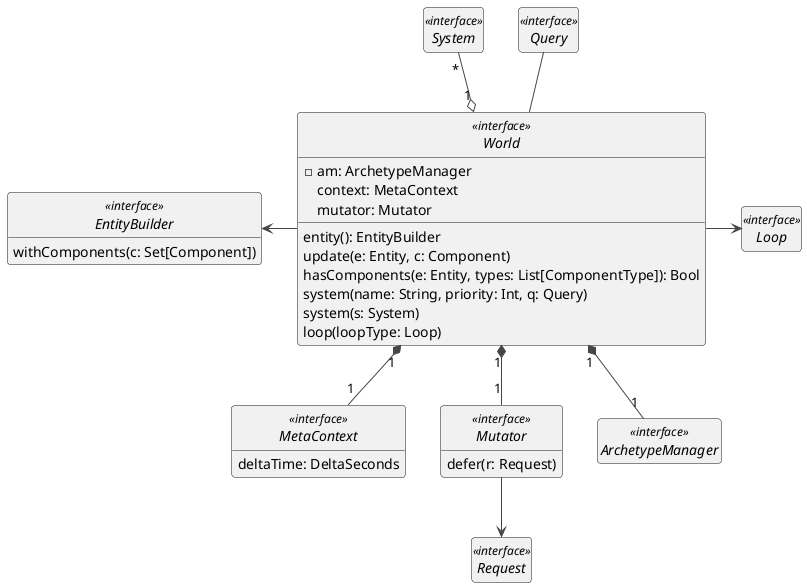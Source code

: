 @startuml

!theme vibrant

interface World <<interface>> {
  -am: ArchetypeManager
  context: MetaContext
  mutator: Mutator
  entity(): EntityBuilder 
  update(e: Entity, c: Component)
  hasComponents(e: Entity, types: List[ComponentType]): Bool
  system(name: String, priority: Int, q: Query)
  system(s: System)
  loop(loopType: Loop)
}

interface Loop <<interface>>

interface MetaContext <<interface>> {
  deltaTime: DeltaSeconds
}

interface Mutator <<interface>> {
  defer(r: Request)
}

interface Request <<interface>>

interface ArchetypeManager <<interface>>

interface System <<interface>>

interface EntityBuilder <<interface>> {
  withComponents(c: Set[Component])
}

interface Query <<interface>>

World "1" *-- "1" MetaContext
World "1" *-- "1" Mutator
World "1" *-- "1" ArchetypeManager
World -> Loop
EntityBuilder <- World
Mutator --> Request
System "*" --o "1" World
Query -- World

hide interface circle
hide empty members

@enduml